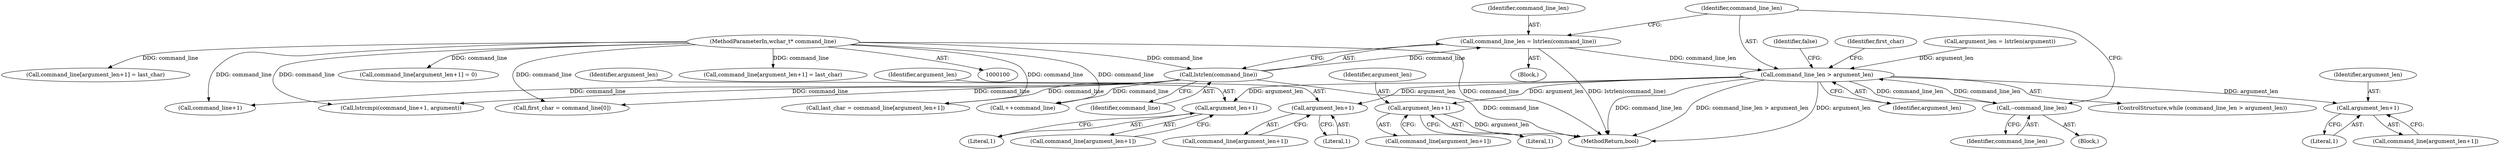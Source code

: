 digraph "0_Chrome_514f93279494ec4448b34a7aeeff27eccaae983f@API" {
"1000128" [label="(Call,command_line_len = lstrlen(command_line))"];
"1000130" [label="(Call,lstrlen(command_line))"];
"1000101" [label="(MethodParameterIn,wchar_t* command_line)"];
"1000133" [label="(Call,command_line_len > argument_len)"];
"1000148" [label="(Call,argument_len+1)"];
"1000155" [label="(Call,argument_len+1)"];
"1000171" [label="(Call,argument_len+1)"];
"1000180" [label="(Call,argument_len+1)"];
"1000186" [label="(Call,--command_line_len)"];
"1000168" [label="(Call,command_line[argument_len+1] = last_char)"];
"1000128" [label="(Call,command_line_len = lstrlen(command_line))"];
"1000135" [label="(Identifier,argument_len)"];
"1000189" [label="(Identifier,false)"];
"1000148" [label="(Call,argument_len+1)"];
"1000101" [label="(MethodParameterIn,wchar_t* command_line)"];
"1000138" [label="(Call,first_char = command_line[0])"];
"1000190" [label="(MethodReturn,bool)"];
"1000182" [label="(Literal,1)"];
"1000149" [label="(Identifier,argument_len)"];
"1000155" [label="(Call,argument_len+1)"];
"1000169" [label="(Call,command_line[argument_len+1])"];
"1000139" [label="(Identifier,first_char)"];
"1000171" [label="(Call,argument_len+1)"];
"1000152" [label="(Call,command_line[argument_len+1] = 0)"];
"1000162" [label="(Call,command_line+1)"];
"1000187" [label="(Identifier,command_line_len)"];
"1000178" [label="(Call,command_line[argument_len+1])"];
"1000180" [label="(Call,argument_len+1)"];
"1000181" [label="(Identifier,argument_len)"];
"1000161" [label="(Call,lstrcmpi(command_line+1, argument))"];
"1000186" [label="(Call,--command_line_len)"];
"1000177" [label="(Call,command_line[argument_len+1] = last_char)"];
"1000131" [label="(Identifier,command_line)"];
"1000144" [label="(Call,last_char = command_line[argument_len+1])"];
"1000153" [label="(Call,command_line[argument_len+1])"];
"1000150" [label="(Literal,1)"];
"1000173" [label="(Literal,1)"];
"1000132" [label="(ControlStructure,while (command_line_len > argument_len))"];
"1000146" [label="(Call,command_line[argument_len+1])"];
"1000156" [label="(Identifier,argument_len)"];
"1000123" [label="(Call,argument_len = lstrlen(argument))"];
"1000133" [label="(Call,command_line_len > argument_len)"];
"1000184" [label="(Call,++command_line)"];
"1000103" [label="(Block,)"];
"1000130" [label="(Call,lstrlen(command_line))"];
"1000136" [label="(Block,)"];
"1000129" [label="(Identifier,command_line_len)"];
"1000134" [label="(Identifier,command_line_len)"];
"1000157" [label="(Literal,1)"];
"1000172" [label="(Identifier,argument_len)"];
"1000128" -> "1000103"  [label="AST: "];
"1000128" -> "1000130"  [label="CFG: "];
"1000129" -> "1000128"  [label="AST: "];
"1000130" -> "1000128"  [label="AST: "];
"1000134" -> "1000128"  [label="CFG: "];
"1000128" -> "1000190"  [label="DDG: lstrlen(command_line)"];
"1000130" -> "1000128"  [label="DDG: command_line"];
"1000128" -> "1000133"  [label="DDG: command_line_len"];
"1000130" -> "1000131"  [label="CFG: "];
"1000131" -> "1000130"  [label="AST: "];
"1000130" -> "1000190"  [label="DDG: command_line"];
"1000101" -> "1000130"  [label="DDG: command_line"];
"1000130" -> "1000138"  [label="DDG: command_line"];
"1000130" -> "1000144"  [label="DDG: command_line"];
"1000130" -> "1000161"  [label="DDG: command_line"];
"1000130" -> "1000162"  [label="DDG: command_line"];
"1000130" -> "1000184"  [label="DDG: command_line"];
"1000101" -> "1000100"  [label="AST: "];
"1000101" -> "1000190"  [label="DDG: command_line"];
"1000101" -> "1000138"  [label="DDG: command_line"];
"1000101" -> "1000144"  [label="DDG: command_line"];
"1000101" -> "1000152"  [label="DDG: command_line"];
"1000101" -> "1000161"  [label="DDG: command_line"];
"1000101" -> "1000162"  [label="DDG: command_line"];
"1000101" -> "1000168"  [label="DDG: command_line"];
"1000101" -> "1000177"  [label="DDG: command_line"];
"1000101" -> "1000184"  [label="DDG: command_line"];
"1000133" -> "1000132"  [label="AST: "];
"1000133" -> "1000135"  [label="CFG: "];
"1000134" -> "1000133"  [label="AST: "];
"1000135" -> "1000133"  [label="AST: "];
"1000139" -> "1000133"  [label="CFG: "];
"1000189" -> "1000133"  [label="CFG: "];
"1000133" -> "1000190"  [label="DDG: command_line_len"];
"1000133" -> "1000190"  [label="DDG: command_line_len > argument_len"];
"1000133" -> "1000190"  [label="DDG: argument_len"];
"1000186" -> "1000133"  [label="DDG: command_line_len"];
"1000123" -> "1000133"  [label="DDG: argument_len"];
"1000133" -> "1000148"  [label="DDG: argument_len"];
"1000133" -> "1000155"  [label="DDG: argument_len"];
"1000133" -> "1000171"  [label="DDG: argument_len"];
"1000133" -> "1000180"  [label="DDG: argument_len"];
"1000133" -> "1000186"  [label="DDG: command_line_len"];
"1000148" -> "1000146"  [label="AST: "];
"1000148" -> "1000150"  [label="CFG: "];
"1000149" -> "1000148"  [label="AST: "];
"1000150" -> "1000148"  [label="AST: "];
"1000146" -> "1000148"  [label="CFG: "];
"1000155" -> "1000153"  [label="AST: "];
"1000155" -> "1000157"  [label="CFG: "];
"1000156" -> "1000155"  [label="AST: "];
"1000157" -> "1000155"  [label="AST: "];
"1000153" -> "1000155"  [label="CFG: "];
"1000171" -> "1000169"  [label="AST: "];
"1000171" -> "1000173"  [label="CFG: "];
"1000172" -> "1000171"  [label="AST: "];
"1000173" -> "1000171"  [label="AST: "];
"1000169" -> "1000171"  [label="CFG: "];
"1000171" -> "1000190"  [label="DDG: argument_len"];
"1000180" -> "1000178"  [label="AST: "];
"1000180" -> "1000182"  [label="CFG: "];
"1000181" -> "1000180"  [label="AST: "];
"1000182" -> "1000180"  [label="AST: "];
"1000178" -> "1000180"  [label="CFG: "];
"1000186" -> "1000136"  [label="AST: "];
"1000186" -> "1000187"  [label="CFG: "];
"1000187" -> "1000186"  [label="AST: "];
"1000134" -> "1000186"  [label="CFG: "];
}
